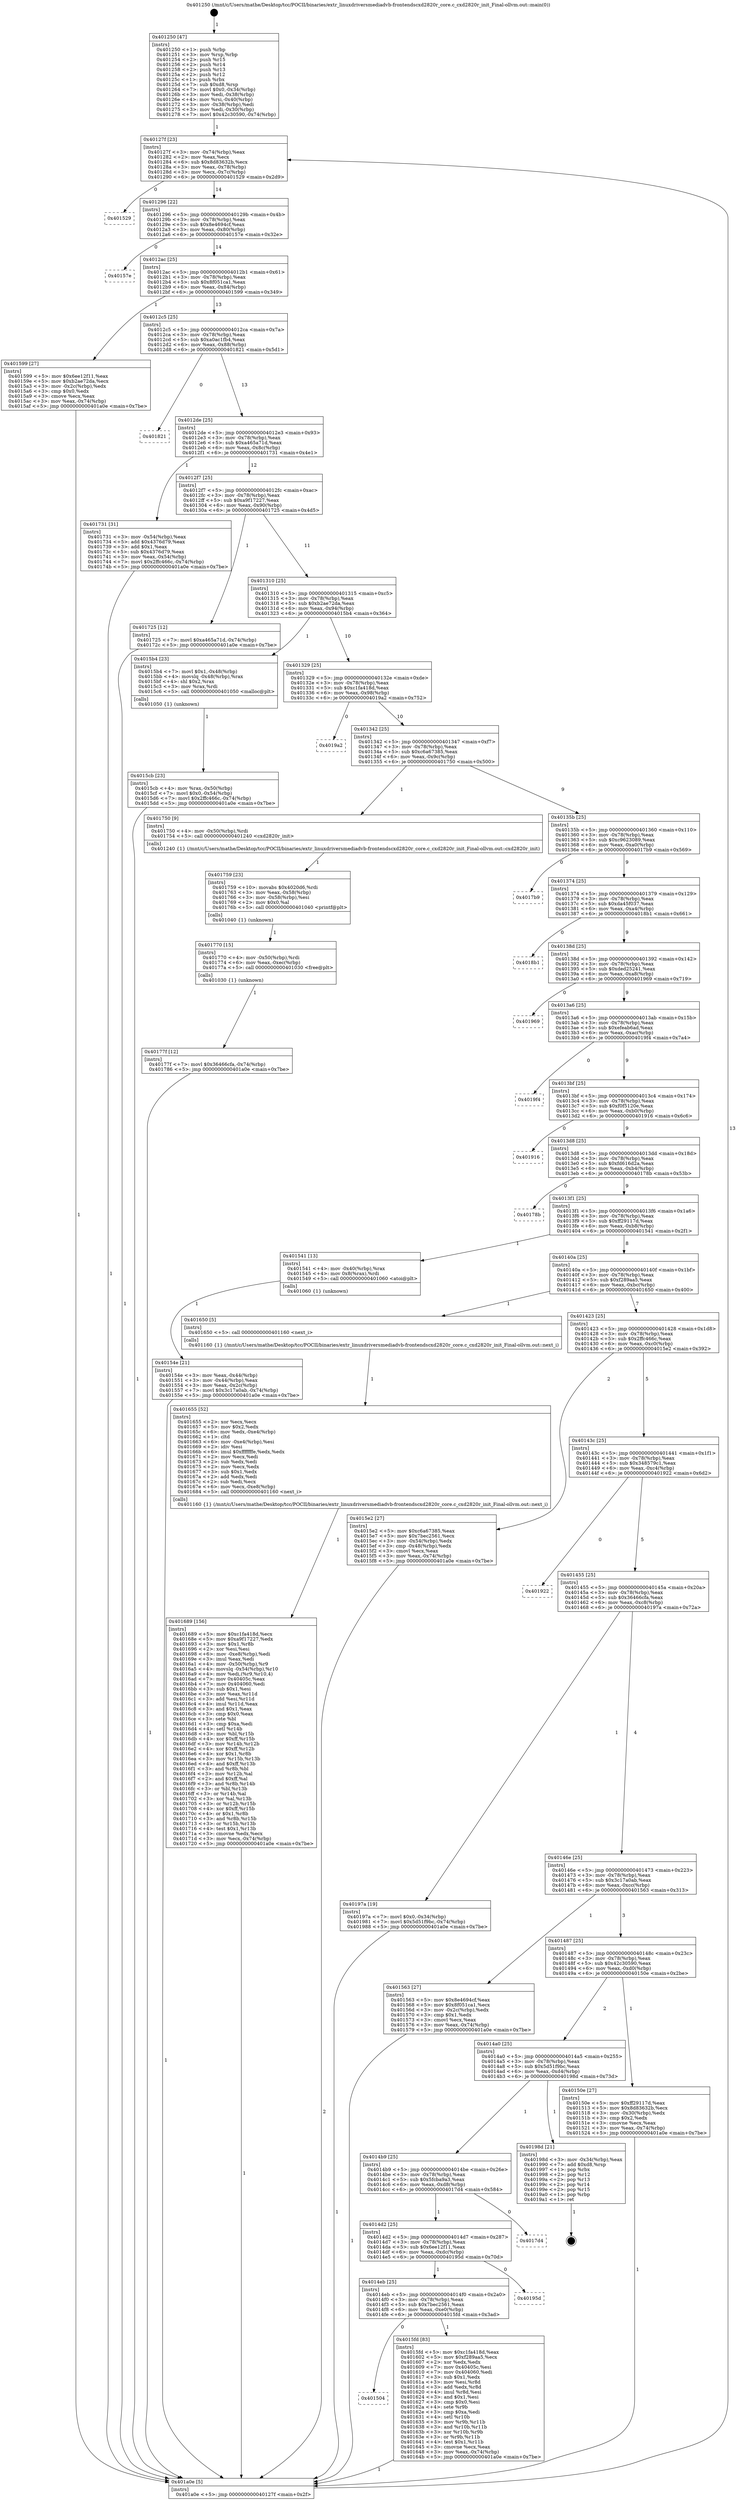 digraph "0x401250" {
  label = "0x401250 (/mnt/c/Users/mathe/Desktop/tcc/POCII/binaries/extr_linuxdriversmediadvb-frontendscxd2820r_core.c_cxd2820r_init_Final-ollvm.out::main(0))"
  labelloc = "t"
  node[shape=record]

  Entry [label="",width=0.3,height=0.3,shape=circle,fillcolor=black,style=filled]
  "0x40127f" [label="{
     0x40127f [23]\l
     | [instrs]\l
     &nbsp;&nbsp;0x40127f \<+3\>: mov -0x74(%rbp),%eax\l
     &nbsp;&nbsp;0x401282 \<+2\>: mov %eax,%ecx\l
     &nbsp;&nbsp;0x401284 \<+6\>: sub $0x8d83632b,%ecx\l
     &nbsp;&nbsp;0x40128a \<+3\>: mov %eax,-0x78(%rbp)\l
     &nbsp;&nbsp;0x40128d \<+3\>: mov %ecx,-0x7c(%rbp)\l
     &nbsp;&nbsp;0x401290 \<+6\>: je 0000000000401529 \<main+0x2d9\>\l
  }"]
  "0x401529" [label="{
     0x401529\l
  }", style=dashed]
  "0x401296" [label="{
     0x401296 [22]\l
     | [instrs]\l
     &nbsp;&nbsp;0x401296 \<+5\>: jmp 000000000040129b \<main+0x4b\>\l
     &nbsp;&nbsp;0x40129b \<+3\>: mov -0x78(%rbp),%eax\l
     &nbsp;&nbsp;0x40129e \<+5\>: sub $0x8e4694cf,%eax\l
     &nbsp;&nbsp;0x4012a3 \<+3\>: mov %eax,-0x80(%rbp)\l
     &nbsp;&nbsp;0x4012a6 \<+6\>: je 000000000040157e \<main+0x32e\>\l
  }"]
  Exit [label="",width=0.3,height=0.3,shape=circle,fillcolor=black,style=filled,peripheries=2]
  "0x40157e" [label="{
     0x40157e\l
  }", style=dashed]
  "0x4012ac" [label="{
     0x4012ac [25]\l
     | [instrs]\l
     &nbsp;&nbsp;0x4012ac \<+5\>: jmp 00000000004012b1 \<main+0x61\>\l
     &nbsp;&nbsp;0x4012b1 \<+3\>: mov -0x78(%rbp),%eax\l
     &nbsp;&nbsp;0x4012b4 \<+5\>: sub $0x8f051ca1,%eax\l
     &nbsp;&nbsp;0x4012b9 \<+6\>: mov %eax,-0x84(%rbp)\l
     &nbsp;&nbsp;0x4012bf \<+6\>: je 0000000000401599 \<main+0x349\>\l
  }"]
  "0x40177f" [label="{
     0x40177f [12]\l
     | [instrs]\l
     &nbsp;&nbsp;0x40177f \<+7\>: movl $0x36466cfa,-0x74(%rbp)\l
     &nbsp;&nbsp;0x401786 \<+5\>: jmp 0000000000401a0e \<main+0x7be\>\l
  }"]
  "0x401599" [label="{
     0x401599 [27]\l
     | [instrs]\l
     &nbsp;&nbsp;0x401599 \<+5\>: mov $0x6ee12f11,%eax\l
     &nbsp;&nbsp;0x40159e \<+5\>: mov $0xb2ae72da,%ecx\l
     &nbsp;&nbsp;0x4015a3 \<+3\>: mov -0x2c(%rbp),%edx\l
     &nbsp;&nbsp;0x4015a6 \<+3\>: cmp $0x0,%edx\l
     &nbsp;&nbsp;0x4015a9 \<+3\>: cmove %ecx,%eax\l
     &nbsp;&nbsp;0x4015ac \<+3\>: mov %eax,-0x74(%rbp)\l
     &nbsp;&nbsp;0x4015af \<+5\>: jmp 0000000000401a0e \<main+0x7be\>\l
  }"]
  "0x4012c5" [label="{
     0x4012c5 [25]\l
     | [instrs]\l
     &nbsp;&nbsp;0x4012c5 \<+5\>: jmp 00000000004012ca \<main+0x7a\>\l
     &nbsp;&nbsp;0x4012ca \<+3\>: mov -0x78(%rbp),%eax\l
     &nbsp;&nbsp;0x4012cd \<+5\>: sub $0xa0ac1fb4,%eax\l
     &nbsp;&nbsp;0x4012d2 \<+6\>: mov %eax,-0x88(%rbp)\l
     &nbsp;&nbsp;0x4012d8 \<+6\>: je 0000000000401821 \<main+0x5d1\>\l
  }"]
  "0x401770" [label="{
     0x401770 [15]\l
     | [instrs]\l
     &nbsp;&nbsp;0x401770 \<+4\>: mov -0x50(%rbp),%rdi\l
     &nbsp;&nbsp;0x401774 \<+6\>: mov %eax,-0xec(%rbp)\l
     &nbsp;&nbsp;0x40177a \<+5\>: call 0000000000401030 \<free@plt\>\l
     | [calls]\l
     &nbsp;&nbsp;0x401030 \{1\} (unknown)\l
  }"]
  "0x401821" [label="{
     0x401821\l
  }", style=dashed]
  "0x4012de" [label="{
     0x4012de [25]\l
     | [instrs]\l
     &nbsp;&nbsp;0x4012de \<+5\>: jmp 00000000004012e3 \<main+0x93\>\l
     &nbsp;&nbsp;0x4012e3 \<+3\>: mov -0x78(%rbp),%eax\l
     &nbsp;&nbsp;0x4012e6 \<+5\>: sub $0xa465a71d,%eax\l
     &nbsp;&nbsp;0x4012eb \<+6\>: mov %eax,-0x8c(%rbp)\l
     &nbsp;&nbsp;0x4012f1 \<+6\>: je 0000000000401731 \<main+0x4e1\>\l
  }"]
  "0x401759" [label="{
     0x401759 [23]\l
     | [instrs]\l
     &nbsp;&nbsp;0x401759 \<+10\>: movabs $0x4020d6,%rdi\l
     &nbsp;&nbsp;0x401763 \<+3\>: mov %eax,-0x58(%rbp)\l
     &nbsp;&nbsp;0x401766 \<+3\>: mov -0x58(%rbp),%esi\l
     &nbsp;&nbsp;0x401769 \<+2\>: mov $0x0,%al\l
     &nbsp;&nbsp;0x40176b \<+5\>: call 0000000000401040 \<printf@plt\>\l
     | [calls]\l
     &nbsp;&nbsp;0x401040 \{1\} (unknown)\l
  }"]
  "0x401731" [label="{
     0x401731 [31]\l
     | [instrs]\l
     &nbsp;&nbsp;0x401731 \<+3\>: mov -0x54(%rbp),%eax\l
     &nbsp;&nbsp;0x401734 \<+5\>: add $0x4376d79,%eax\l
     &nbsp;&nbsp;0x401739 \<+3\>: add $0x1,%eax\l
     &nbsp;&nbsp;0x40173c \<+5\>: sub $0x4376d79,%eax\l
     &nbsp;&nbsp;0x401741 \<+3\>: mov %eax,-0x54(%rbp)\l
     &nbsp;&nbsp;0x401744 \<+7\>: movl $0x2ffc466c,-0x74(%rbp)\l
     &nbsp;&nbsp;0x40174b \<+5\>: jmp 0000000000401a0e \<main+0x7be\>\l
  }"]
  "0x4012f7" [label="{
     0x4012f7 [25]\l
     | [instrs]\l
     &nbsp;&nbsp;0x4012f7 \<+5\>: jmp 00000000004012fc \<main+0xac\>\l
     &nbsp;&nbsp;0x4012fc \<+3\>: mov -0x78(%rbp),%eax\l
     &nbsp;&nbsp;0x4012ff \<+5\>: sub $0xa9f17227,%eax\l
     &nbsp;&nbsp;0x401304 \<+6\>: mov %eax,-0x90(%rbp)\l
     &nbsp;&nbsp;0x40130a \<+6\>: je 0000000000401725 \<main+0x4d5\>\l
  }"]
  "0x401689" [label="{
     0x401689 [156]\l
     | [instrs]\l
     &nbsp;&nbsp;0x401689 \<+5\>: mov $0xc1fa418d,%ecx\l
     &nbsp;&nbsp;0x40168e \<+5\>: mov $0xa9f17227,%edx\l
     &nbsp;&nbsp;0x401693 \<+3\>: mov $0x1,%r8b\l
     &nbsp;&nbsp;0x401696 \<+2\>: xor %esi,%esi\l
     &nbsp;&nbsp;0x401698 \<+6\>: mov -0xe8(%rbp),%edi\l
     &nbsp;&nbsp;0x40169e \<+3\>: imul %eax,%edi\l
     &nbsp;&nbsp;0x4016a1 \<+4\>: mov -0x50(%rbp),%r9\l
     &nbsp;&nbsp;0x4016a5 \<+4\>: movslq -0x54(%rbp),%r10\l
     &nbsp;&nbsp;0x4016a9 \<+4\>: mov %edi,(%r9,%r10,4)\l
     &nbsp;&nbsp;0x4016ad \<+7\>: mov 0x40405c,%eax\l
     &nbsp;&nbsp;0x4016b4 \<+7\>: mov 0x404060,%edi\l
     &nbsp;&nbsp;0x4016bb \<+3\>: sub $0x1,%esi\l
     &nbsp;&nbsp;0x4016be \<+3\>: mov %eax,%r11d\l
     &nbsp;&nbsp;0x4016c1 \<+3\>: add %esi,%r11d\l
     &nbsp;&nbsp;0x4016c4 \<+4\>: imul %r11d,%eax\l
     &nbsp;&nbsp;0x4016c8 \<+3\>: and $0x1,%eax\l
     &nbsp;&nbsp;0x4016cb \<+3\>: cmp $0x0,%eax\l
     &nbsp;&nbsp;0x4016ce \<+3\>: sete %bl\l
     &nbsp;&nbsp;0x4016d1 \<+3\>: cmp $0xa,%edi\l
     &nbsp;&nbsp;0x4016d4 \<+4\>: setl %r14b\l
     &nbsp;&nbsp;0x4016d8 \<+3\>: mov %bl,%r15b\l
     &nbsp;&nbsp;0x4016db \<+4\>: xor $0xff,%r15b\l
     &nbsp;&nbsp;0x4016df \<+3\>: mov %r14b,%r12b\l
     &nbsp;&nbsp;0x4016e2 \<+4\>: xor $0xff,%r12b\l
     &nbsp;&nbsp;0x4016e6 \<+4\>: xor $0x1,%r8b\l
     &nbsp;&nbsp;0x4016ea \<+3\>: mov %r15b,%r13b\l
     &nbsp;&nbsp;0x4016ed \<+4\>: and $0xff,%r13b\l
     &nbsp;&nbsp;0x4016f1 \<+3\>: and %r8b,%bl\l
     &nbsp;&nbsp;0x4016f4 \<+3\>: mov %r12b,%al\l
     &nbsp;&nbsp;0x4016f7 \<+2\>: and $0xff,%al\l
     &nbsp;&nbsp;0x4016f9 \<+3\>: and %r8b,%r14b\l
     &nbsp;&nbsp;0x4016fc \<+3\>: or %bl,%r13b\l
     &nbsp;&nbsp;0x4016ff \<+3\>: or %r14b,%al\l
     &nbsp;&nbsp;0x401702 \<+3\>: xor %al,%r13b\l
     &nbsp;&nbsp;0x401705 \<+3\>: or %r12b,%r15b\l
     &nbsp;&nbsp;0x401708 \<+4\>: xor $0xff,%r15b\l
     &nbsp;&nbsp;0x40170c \<+4\>: or $0x1,%r8b\l
     &nbsp;&nbsp;0x401710 \<+3\>: and %r8b,%r15b\l
     &nbsp;&nbsp;0x401713 \<+3\>: or %r15b,%r13b\l
     &nbsp;&nbsp;0x401716 \<+4\>: test $0x1,%r13b\l
     &nbsp;&nbsp;0x40171a \<+3\>: cmovne %edx,%ecx\l
     &nbsp;&nbsp;0x40171d \<+3\>: mov %ecx,-0x74(%rbp)\l
     &nbsp;&nbsp;0x401720 \<+5\>: jmp 0000000000401a0e \<main+0x7be\>\l
  }"]
  "0x401725" [label="{
     0x401725 [12]\l
     | [instrs]\l
     &nbsp;&nbsp;0x401725 \<+7\>: movl $0xa465a71d,-0x74(%rbp)\l
     &nbsp;&nbsp;0x40172c \<+5\>: jmp 0000000000401a0e \<main+0x7be\>\l
  }"]
  "0x401310" [label="{
     0x401310 [25]\l
     | [instrs]\l
     &nbsp;&nbsp;0x401310 \<+5\>: jmp 0000000000401315 \<main+0xc5\>\l
     &nbsp;&nbsp;0x401315 \<+3\>: mov -0x78(%rbp),%eax\l
     &nbsp;&nbsp;0x401318 \<+5\>: sub $0xb2ae72da,%eax\l
     &nbsp;&nbsp;0x40131d \<+6\>: mov %eax,-0x94(%rbp)\l
     &nbsp;&nbsp;0x401323 \<+6\>: je 00000000004015b4 \<main+0x364\>\l
  }"]
  "0x401655" [label="{
     0x401655 [52]\l
     | [instrs]\l
     &nbsp;&nbsp;0x401655 \<+2\>: xor %ecx,%ecx\l
     &nbsp;&nbsp;0x401657 \<+5\>: mov $0x2,%edx\l
     &nbsp;&nbsp;0x40165c \<+6\>: mov %edx,-0xe4(%rbp)\l
     &nbsp;&nbsp;0x401662 \<+1\>: cltd\l
     &nbsp;&nbsp;0x401663 \<+6\>: mov -0xe4(%rbp),%esi\l
     &nbsp;&nbsp;0x401669 \<+2\>: idiv %esi\l
     &nbsp;&nbsp;0x40166b \<+6\>: imul $0xfffffffe,%edx,%edx\l
     &nbsp;&nbsp;0x401671 \<+2\>: mov %ecx,%edi\l
     &nbsp;&nbsp;0x401673 \<+2\>: sub %edx,%edi\l
     &nbsp;&nbsp;0x401675 \<+2\>: mov %ecx,%edx\l
     &nbsp;&nbsp;0x401677 \<+3\>: sub $0x1,%edx\l
     &nbsp;&nbsp;0x40167a \<+2\>: add %edx,%edi\l
     &nbsp;&nbsp;0x40167c \<+2\>: sub %edi,%ecx\l
     &nbsp;&nbsp;0x40167e \<+6\>: mov %ecx,-0xe8(%rbp)\l
     &nbsp;&nbsp;0x401684 \<+5\>: call 0000000000401160 \<next_i\>\l
     | [calls]\l
     &nbsp;&nbsp;0x401160 \{1\} (/mnt/c/Users/mathe/Desktop/tcc/POCII/binaries/extr_linuxdriversmediadvb-frontendscxd2820r_core.c_cxd2820r_init_Final-ollvm.out::next_i)\l
  }"]
  "0x4015b4" [label="{
     0x4015b4 [23]\l
     | [instrs]\l
     &nbsp;&nbsp;0x4015b4 \<+7\>: movl $0x1,-0x48(%rbp)\l
     &nbsp;&nbsp;0x4015bb \<+4\>: movslq -0x48(%rbp),%rax\l
     &nbsp;&nbsp;0x4015bf \<+4\>: shl $0x2,%rax\l
     &nbsp;&nbsp;0x4015c3 \<+3\>: mov %rax,%rdi\l
     &nbsp;&nbsp;0x4015c6 \<+5\>: call 0000000000401050 \<malloc@plt\>\l
     | [calls]\l
     &nbsp;&nbsp;0x401050 \{1\} (unknown)\l
  }"]
  "0x401329" [label="{
     0x401329 [25]\l
     | [instrs]\l
     &nbsp;&nbsp;0x401329 \<+5\>: jmp 000000000040132e \<main+0xde\>\l
     &nbsp;&nbsp;0x40132e \<+3\>: mov -0x78(%rbp),%eax\l
     &nbsp;&nbsp;0x401331 \<+5\>: sub $0xc1fa418d,%eax\l
     &nbsp;&nbsp;0x401336 \<+6\>: mov %eax,-0x98(%rbp)\l
     &nbsp;&nbsp;0x40133c \<+6\>: je 00000000004019a2 \<main+0x752\>\l
  }"]
  "0x401504" [label="{
     0x401504\l
  }", style=dashed]
  "0x4019a2" [label="{
     0x4019a2\l
  }", style=dashed]
  "0x401342" [label="{
     0x401342 [25]\l
     | [instrs]\l
     &nbsp;&nbsp;0x401342 \<+5\>: jmp 0000000000401347 \<main+0xf7\>\l
     &nbsp;&nbsp;0x401347 \<+3\>: mov -0x78(%rbp),%eax\l
     &nbsp;&nbsp;0x40134a \<+5\>: sub $0xc6a67385,%eax\l
     &nbsp;&nbsp;0x40134f \<+6\>: mov %eax,-0x9c(%rbp)\l
     &nbsp;&nbsp;0x401355 \<+6\>: je 0000000000401750 \<main+0x500\>\l
  }"]
  "0x4015fd" [label="{
     0x4015fd [83]\l
     | [instrs]\l
     &nbsp;&nbsp;0x4015fd \<+5\>: mov $0xc1fa418d,%eax\l
     &nbsp;&nbsp;0x401602 \<+5\>: mov $0xf289aa5,%ecx\l
     &nbsp;&nbsp;0x401607 \<+2\>: xor %edx,%edx\l
     &nbsp;&nbsp;0x401609 \<+7\>: mov 0x40405c,%esi\l
     &nbsp;&nbsp;0x401610 \<+7\>: mov 0x404060,%edi\l
     &nbsp;&nbsp;0x401617 \<+3\>: sub $0x1,%edx\l
     &nbsp;&nbsp;0x40161a \<+3\>: mov %esi,%r8d\l
     &nbsp;&nbsp;0x40161d \<+3\>: add %edx,%r8d\l
     &nbsp;&nbsp;0x401620 \<+4\>: imul %r8d,%esi\l
     &nbsp;&nbsp;0x401624 \<+3\>: and $0x1,%esi\l
     &nbsp;&nbsp;0x401627 \<+3\>: cmp $0x0,%esi\l
     &nbsp;&nbsp;0x40162a \<+4\>: sete %r9b\l
     &nbsp;&nbsp;0x40162e \<+3\>: cmp $0xa,%edi\l
     &nbsp;&nbsp;0x401631 \<+4\>: setl %r10b\l
     &nbsp;&nbsp;0x401635 \<+3\>: mov %r9b,%r11b\l
     &nbsp;&nbsp;0x401638 \<+3\>: and %r10b,%r11b\l
     &nbsp;&nbsp;0x40163b \<+3\>: xor %r10b,%r9b\l
     &nbsp;&nbsp;0x40163e \<+3\>: or %r9b,%r11b\l
     &nbsp;&nbsp;0x401641 \<+4\>: test $0x1,%r11b\l
     &nbsp;&nbsp;0x401645 \<+3\>: cmovne %ecx,%eax\l
     &nbsp;&nbsp;0x401648 \<+3\>: mov %eax,-0x74(%rbp)\l
     &nbsp;&nbsp;0x40164b \<+5\>: jmp 0000000000401a0e \<main+0x7be\>\l
  }"]
  "0x401750" [label="{
     0x401750 [9]\l
     | [instrs]\l
     &nbsp;&nbsp;0x401750 \<+4\>: mov -0x50(%rbp),%rdi\l
     &nbsp;&nbsp;0x401754 \<+5\>: call 0000000000401240 \<cxd2820r_init\>\l
     | [calls]\l
     &nbsp;&nbsp;0x401240 \{1\} (/mnt/c/Users/mathe/Desktop/tcc/POCII/binaries/extr_linuxdriversmediadvb-frontendscxd2820r_core.c_cxd2820r_init_Final-ollvm.out::cxd2820r_init)\l
  }"]
  "0x40135b" [label="{
     0x40135b [25]\l
     | [instrs]\l
     &nbsp;&nbsp;0x40135b \<+5\>: jmp 0000000000401360 \<main+0x110\>\l
     &nbsp;&nbsp;0x401360 \<+3\>: mov -0x78(%rbp),%eax\l
     &nbsp;&nbsp;0x401363 \<+5\>: sub $0xc9623089,%eax\l
     &nbsp;&nbsp;0x401368 \<+6\>: mov %eax,-0xa0(%rbp)\l
     &nbsp;&nbsp;0x40136e \<+6\>: je 00000000004017b9 \<main+0x569\>\l
  }"]
  "0x4014eb" [label="{
     0x4014eb [25]\l
     | [instrs]\l
     &nbsp;&nbsp;0x4014eb \<+5\>: jmp 00000000004014f0 \<main+0x2a0\>\l
     &nbsp;&nbsp;0x4014f0 \<+3\>: mov -0x78(%rbp),%eax\l
     &nbsp;&nbsp;0x4014f3 \<+5\>: sub $0x7bec2561,%eax\l
     &nbsp;&nbsp;0x4014f8 \<+6\>: mov %eax,-0xe0(%rbp)\l
     &nbsp;&nbsp;0x4014fe \<+6\>: je 00000000004015fd \<main+0x3ad\>\l
  }"]
  "0x4017b9" [label="{
     0x4017b9\l
  }", style=dashed]
  "0x401374" [label="{
     0x401374 [25]\l
     | [instrs]\l
     &nbsp;&nbsp;0x401374 \<+5\>: jmp 0000000000401379 \<main+0x129\>\l
     &nbsp;&nbsp;0x401379 \<+3\>: mov -0x78(%rbp),%eax\l
     &nbsp;&nbsp;0x40137c \<+5\>: sub $0xda45f037,%eax\l
     &nbsp;&nbsp;0x401381 \<+6\>: mov %eax,-0xa4(%rbp)\l
     &nbsp;&nbsp;0x401387 \<+6\>: je 00000000004018b1 \<main+0x661\>\l
  }"]
  "0x40195d" [label="{
     0x40195d\l
  }", style=dashed]
  "0x4018b1" [label="{
     0x4018b1\l
  }", style=dashed]
  "0x40138d" [label="{
     0x40138d [25]\l
     | [instrs]\l
     &nbsp;&nbsp;0x40138d \<+5\>: jmp 0000000000401392 \<main+0x142\>\l
     &nbsp;&nbsp;0x401392 \<+3\>: mov -0x78(%rbp),%eax\l
     &nbsp;&nbsp;0x401395 \<+5\>: sub $0xded25241,%eax\l
     &nbsp;&nbsp;0x40139a \<+6\>: mov %eax,-0xa8(%rbp)\l
     &nbsp;&nbsp;0x4013a0 \<+6\>: je 0000000000401969 \<main+0x719\>\l
  }"]
  "0x4014d2" [label="{
     0x4014d2 [25]\l
     | [instrs]\l
     &nbsp;&nbsp;0x4014d2 \<+5\>: jmp 00000000004014d7 \<main+0x287\>\l
     &nbsp;&nbsp;0x4014d7 \<+3\>: mov -0x78(%rbp),%eax\l
     &nbsp;&nbsp;0x4014da \<+5\>: sub $0x6ee12f11,%eax\l
     &nbsp;&nbsp;0x4014df \<+6\>: mov %eax,-0xdc(%rbp)\l
     &nbsp;&nbsp;0x4014e5 \<+6\>: je 000000000040195d \<main+0x70d\>\l
  }"]
  "0x401969" [label="{
     0x401969\l
  }", style=dashed]
  "0x4013a6" [label="{
     0x4013a6 [25]\l
     | [instrs]\l
     &nbsp;&nbsp;0x4013a6 \<+5\>: jmp 00000000004013ab \<main+0x15b\>\l
     &nbsp;&nbsp;0x4013ab \<+3\>: mov -0x78(%rbp),%eax\l
     &nbsp;&nbsp;0x4013ae \<+5\>: sub $0xefeab6ad,%eax\l
     &nbsp;&nbsp;0x4013b3 \<+6\>: mov %eax,-0xac(%rbp)\l
     &nbsp;&nbsp;0x4013b9 \<+6\>: je 00000000004019f4 \<main+0x7a4\>\l
  }"]
  "0x4017d4" [label="{
     0x4017d4\l
  }", style=dashed]
  "0x4019f4" [label="{
     0x4019f4\l
  }", style=dashed]
  "0x4013bf" [label="{
     0x4013bf [25]\l
     | [instrs]\l
     &nbsp;&nbsp;0x4013bf \<+5\>: jmp 00000000004013c4 \<main+0x174\>\l
     &nbsp;&nbsp;0x4013c4 \<+3\>: mov -0x78(%rbp),%eax\l
     &nbsp;&nbsp;0x4013c7 \<+5\>: sub $0xf0f5120e,%eax\l
     &nbsp;&nbsp;0x4013cc \<+6\>: mov %eax,-0xb0(%rbp)\l
     &nbsp;&nbsp;0x4013d2 \<+6\>: je 0000000000401916 \<main+0x6c6\>\l
  }"]
  "0x4014b9" [label="{
     0x4014b9 [25]\l
     | [instrs]\l
     &nbsp;&nbsp;0x4014b9 \<+5\>: jmp 00000000004014be \<main+0x26e\>\l
     &nbsp;&nbsp;0x4014be \<+3\>: mov -0x78(%rbp),%eax\l
     &nbsp;&nbsp;0x4014c1 \<+5\>: sub $0x5fcba9a3,%eax\l
     &nbsp;&nbsp;0x4014c6 \<+6\>: mov %eax,-0xd8(%rbp)\l
     &nbsp;&nbsp;0x4014cc \<+6\>: je 00000000004017d4 \<main+0x584\>\l
  }"]
  "0x401916" [label="{
     0x401916\l
  }", style=dashed]
  "0x4013d8" [label="{
     0x4013d8 [25]\l
     | [instrs]\l
     &nbsp;&nbsp;0x4013d8 \<+5\>: jmp 00000000004013dd \<main+0x18d\>\l
     &nbsp;&nbsp;0x4013dd \<+3\>: mov -0x78(%rbp),%eax\l
     &nbsp;&nbsp;0x4013e0 \<+5\>: sub $0xfd616d2a,%eax\l
     &nbsp;&nbsp;0x4013e5 \<+6\>: mov %eax,-0xb4(%rbp)\l
     &nbsp;&nbsp;0x4013eb \<+6\>: je 000000000040178b \<main+0x53b\>\l
  }"]
  "0x40198d" [label="{
     0x40198d [21]\l
     | [instrs]\l
     &nbsp;&nbsp;0x40198d \<+3\>: mov -0x34(%rbp),%eax\l
     &nbsp;&nbsp;0x401990 \<+7\>: add $0xd8,%rsp\l
     &nbsp;&nbsp;0x401997 \<+1\>: pop %rbx\l
     &nbsp;&nbsp;0x401998 \<+2\>: pop %r12\l
     &nbsp;&nbsp;0x40199a \<+2\>: pop %r13\l
     &nbsp;&nbsp;0x40199c \<+2\>: pop %r14\l
     &nbsp;&nbsp;0x40199e \<+2\>: pop %r15\l
     &nbsp;&nbsp;0x4019a0 \<+1\>: pop %rbp\l
     &nbsp;&nbsp;0x4019a1 \<+1\>: ret\l
  }"]
  "0x40178b" [label="{
     0x40178b\l
  }", style=dashed]
  "0x4013f1" [label="{
     0x4013f1 [25]\l
     | [instrs]\l
     &nbsp;&nbsp;0x4013f1 \<+5\>: jmp 00000000004013f6 \<main+0x1a6\>\l
     &nbsp;&nbsp;0x4013f6 \<+3\>: mov -0x78(%rbp),%eax\l
     &nbsp;&nbsp;0x4013f9 \<+5\>: sub $0xff29117d,%eax\l
     &nbsp;&nbsp;0x4013fe \<+6\>: mov %eax,-0xb8(%rbp)\l
     &nbsp;&nbsp;0x401404 \<+6\>: je 0000000000401541 \<main+0x2f1\>\l
  }"]
  "0x4015cb" [label="{
     0x4015cb [23]\l
     | [instrs]\l
     &nbsp;&nbsp;0x4015cb \<+4\>: mov %rax,-0x50(%rbp)\l
     &nbsp;&nbsp;0x4015cf \<+7\>: movl $0x0,-0x54(%rbp)\l
     &nbsp;&nbsp;0x4015d6 \<+7\>: movl $0x2ffc466c,-0x74(%rbp)\l
     &nbsp;&nbsp;0x4015dd \<+5\>: jmp 0000000000401a0e \<main+0x7be\>\l
  }"]
  "0x401541" [label="{
     0x401541 [13]\l
     | [instrs]\l
     &nbsp;&nbsp;0x401541 \<+4\>: mov -0x40(%rbp),%rax\l
     &nbsp;&nbsp;0x401545 \<+4\>: mov 0x8(%rax),%rdi\l
     &nbsp;&nbsp;0x401549 \<+5\>: call 0000000000401060 \<atoi@plt\>\l
     | [calls]\l
     &nbsp;&nbsp;0x401060 \{1\} (unknown)\l
  }"]
  "0x40140a" [label="{
     0x40140a [25]\l
     | [instrs]\l
     &nbsp;&nbsp;0x40140a \<+5\>: jmp 000000000040140f \<main+0x1bf\>\l
     &nbsp;&nbsp;0x40140f \<+3\>: mov -0x78(%rbp),%eax\l
     &nbsp;&nbsp;0x401412 \<+5\>: sub $0xf289aa5,%eax\l
     &nbsp;&nbsp;0x401417 \<+6\>: mov %eax,-0xbc(%rbp)\l
     &nbsp;&nbsp;0x40141d \<+6\>: je 0000000000401650 \<main+0x400\>\l
  }"]
  "0x40154e" [label="{
     0x40154e [21]\l
     | [instrs]\l
     &nbsp;&nbsp;0x40154e \<+3\>: mov %eax,-0x44(%rbp)\l
     &nbsp;&nbsp;0x401551 \<+3\>: mov -0x44(%rbp),%eax\l
     &nbsp;&nbsp;0x401554 \<+3\>: mov %eax,-0x2c(%rbp)\l
     &nbsp;&nbsp;0x401557 \<+7\>: movl $0x3c17a0ab,-0x74(%rbp)\l
     &nbsp;&nbsp;0x40155e \<+5\>: jmp 0000000000401a0e \<main+0x7be\>\l
  }"]
  "0x401650" [label="{
     0x401650 [5]\l
     | [instrs]\l
     &nbsp;&nbsp;0x401650 \<+5\>: call 0000000000401160 \<next_i\>\l
     | [calls]\l
     &nbsp;&nbsp;0x401160 \{1\} (/mnt/c/Users/mathe/Desktop/tcc/POCII/binaries/extr_linuxdriversmediadvb-frontendscxd2820r_core.c_cxd2820r_init_Final-ollvm.out::next_i)\l
  }"]
  "0x401423" [label="{
     0x401423 [25]\l
     | [instrs]\l
     &nbsp;&nbsp;0x401423 \<+5\>: jmp 0000000000401428 \<main+0x1d8\>\l
     &nbsp;&nbsp;0x401428 \<+3\>: mov -0x78(%rbp),%eax\l
     &nbsp;&nbsp;0x40142b \<+5\>: sub $0x2ffc466c,%eax\l
     &nbsp;&nbsp;0x401430 \<+6\>: mov %eax,-0xc0(%rbp)\l
     &nbsp;&nbsp;0x401436 \<+6\>: je 00000000004015e2 \<main+0x392\>\l
  }"]
  "0x401250" [label="{
     0x401250 [47]\l
     | [instrs]\l
     &nbsp;&nbsp;0x401250 \<+1\>: push %rbp\l
     &nbsp;&nbsp;0x401251 \<+3\>: mov %rsp,%rbp\l
     &nbsp;&nbsp;0x401254 \<+2\>: push %r15\l
     &nbsp;&nbsp;0x401256 \<+2\>: push %r14\l
     &nbsp;&nbsp;0x401258 \<+2\>: push %r13\l
     &nbsp;&nbsp;0x40125a \<+2\>: push %r12\l
     &nbsp;&nbsp;0x40125c \<+1\>: push %rbx\l
     &nbsp;&nbsp;0x40125d \<+7\>: sub $0xd8,%rsp\l
     &nbsp;&nbsp;0x401264 \<+7\>: movl $0x0,-0x34(%rbp)\l
     &nbsp;&nbsp;0x40126b \<+3\>: mov %edi,-0x38(%rbp)\l
     &nbsp;&nbsp;0x40126e \<+4\>: mov %rsi,-0x40(%rbp)\l
     &nbsp;&nbsp;0x401272 \<+3\>: mov -0x38(%rbp),%edi\l
     &nbsp;&nbsp;0x401275 \<+3\>: mov %edi,-0x30(%rbp)\l
     &nbsp;&nbsp;0x401278 \<+7\>: movl $0x42c30590,-0x74(%rbp)\l
  }"]
  "0x4015e2" [label="{
     0x4015e2 [27]\l
     | [instrs]\l
     &nbsp;&nbsp;0x4015e2 \<+5\>: mov $0xc6a67385,%eax\l
     &nbsp;&nbsp;0x4015e7 \<+5\>: mov $0x7bec2561,%ecx\l
     &nbsp;&nbsp;0x4015ec \<+3\>: mov -0x54(%rbp),%edx\l
     &nbsp;&nbsp;0x4015ef \<+3\>: cmp -0x48(%rbp),%edx\l
     &nbsp;&nbsp;0x4015f2 \<+3\>: cmovl %ecx,%eax\l
     &nbsp;&nbsp;0x4015f5 \<+3\>: mov %eax,-0x74(%rbp)\l
     &nbsp;&nbsp;0x4015f8 \<+5\>: jmp 0000000000401a0e \<main+0x7be\>\l
  }"]
  "0x40143c" [label="{
     0x40143c [25]\l
     | [instrs]\l
     &nbsp;&nbsp;0x40143c \<+5\>: jmp 0000000000401441 \<main+0x1f1\>\l
     &nbsp;&nbsp;0x401441 \<+3\>: mov -0x78(%rbp),%eax\l
     &nbsp;&nbsp;0x401444 \<+5\>: sub $0x348579c1,%eax\l
     &nbsp;&nbsp;0x401449 \<+6\>: mov %eax,-0xc4(%rbp)\l
     &nbsp;&nbsp;0x40144f \<+6\>: je 0000000000401922 \<main+0x6d2\>\l
  }"]
  "0x401a0e" [label="{
     0x401a0e [5]\l
     | [instrs]\l
     &nbsp;&nbsp;0x401a0e \<+5\>: jmp 000000000040127f \<main+0x2f\>\l
  }"]
  "0x401922" [label="{
     0x401922\l
  }", style=dashed]
  "0x401455" [label="{
     0x401455 [25]\l
     | [instrs]\l
     &nbsp;&nbsp;0x401455 \<+5\>: jmp 000000000040145a \<main+0x20a\>\l
     &nbsp;&nbsp;0x40145a \<+3\>: mov -0x78(%rbp),%eax\l
     &nbsp;&nbsp;0x40145d \<+5\>: sub $0x36466cfa,%eax\l
     &nbsp;&nbsp;0x401462 \<+6\>: mov %eax,-0xc8(%rbp)\l
     &nbsp;&nbsp;0x401468 \<+6\>: je 000000000040197a \<main+0x72a\>\l
  }"]
  "0x4014a0" [label="{
     0x4014a0 [25]\l
     | [instrs]\l
     &nbsp;&nbsp;0x4014a0 \<+5\>: jmp 00000000004014a5 \<main+0x255\>\l
     &nbsp;&nbsp;0x4014a5 \<+3\>: mov -0x78(%rbp),%eax\l
     &nbsp;&nbsp;0x4014a8 \<+5\>: sub $0x5d51f9bc,%eax\l
     &nbsp;&nbsp;0x4014ad \<+6\>: mov %eax,-0xd4(%rbp)\l
     &nbsp;&nbsp;0x4014b3 \<+6\>: je 000000000040198d \<main+0x73d\>\l
  }"]
  "0x40197a" [label="{
     0x40197a [19]\l
     | [instrs]\l
     &nbsp;&nbsp;0x40197a \<+7\>: movl $0x0,-0x34(%rbp)\l
     &nbsp;&nbsp;0x401981 \<+7\>: movl $0x5d51f9bc,-0x74(%rbp)\l
     &nbsp;&nbsp;0x401988 \<+5\>: jmp 0000000000401a0e \<main+0x7be\>\l
  }"]
  "0x40146e" [label="{
     0x40146e [25]\l
     | [instrs]\l
     &nbsp;&nbsp;0x40146e \<+5\>: jmp 0000000000401473 \<main+0x223\>\l
     &nbsp;&nbsp;0x401473 \<+3\>: mov -0x78(%rbp),%eax\l
     &nbsp;&nbsp;0x401476 \<+5\>: sub $0x3c17a0ab,%eax\l
     &nbsp;&nbsp;0x40147b \<+6\>: mov %eax,-0xcc(%rbp)\l
     &nbsp;&nbsp;0x401481 \<+6\>: je 0000000000401563 \<main+0x313\>\l
  }"]
  "0x40150e" [label="{
     0x40150e [27]\l
     | [instrs]\l
     &nbsp;&nbsp;0x40150e \<+5\>: mov $0xff29117d,%eax\l
     &nbsp;&nbsp;0x401513 \<+5\>: mov $0x8d83632b,%ecx\l
     &nbsp;&nbsp;0x401518 \<+3\>: mov -0x30(%rbp),%edx\l
     &nbsp;&nbsp;0x40151b \<+3\>: cmp $0x2,%edx\l
     &nbsp;&nbsp;0x40151e \<+3\>: cmovne %ecx,%eax\l
     &nbsp;&nbsp;0x401521 \<+3\>: mov %eax,-0x74(%rbp)\l
     &nbsp;&nbsp;0x401524 \<+5\>: jmp 0000000000401a0e \<main+0x7be\>\l
  }"]
  "0x401563" [label="{
     0x401563 [27]\l
     | [instrs]\l
     &nbsp;&nbsp;0x401563 \<+5\>: mov $0x8e4694cf,%eax\l
     &nbsp;&nbsp;0x401568 \<+5\>: mov $0x8f051ca1,%ecx\l
     &nbsp;&nbsp;0x40156d \<+3\>: mov -0x2c(%rbp),%edx\l
     &nbsp;&nbsp;0x401570 \<+3\>: cmp $0x1,%edx\l
     &nbsp;&nbsp;0x401573 \<+3\>: cmovl %ecx,%eax\l
     &nbsp;&nbsp;0x401576 \<+3\>: mov %eax,-0x74(%rbp)\l
     &nbsp;&nbsp;0x401579 \<+5\>: jmp 0000000000401a0e \<main+0x7be\>\l
  }"]
  "0x401487" [label="{
     0x401487 [25]\l
     | [instrs]\l
     &nbsp;&nbsp;0x401487 \<+5\>: jmp 000000000040148c \<main+0x23c\>\l
     &nbsp;&nbsp;0x40148c \<+3\>: mov -0x78(%rbp),%eax\l
     &nbsp;&nbsp;0x40148f \<+5\>: sub $0x42c30590,%eax\l
     &nbsp;&nbsp;0x401494 \<+6\>: mov %eax,-0xd0(%rbp)\l
     &nbsp;&nbsp;0x40149a \<+6\>: je 000000000040150e \<main+0x2be\>\l
  }"]
  Entry -> "0x401250" [label=" 1"]
  "0x40127f" -> "0x401529" [label=" 0"]
  "0x40127f" -> "0x401296" [label=" 14"]
  "0x40198d" -> Exit [label=" 1"]
  "0x401296" -> "0x40157e" [label=" 0"]
  "0x401296" -> "0x4012ac" [label=" 14"]
  "0x40197a" -> "0x401a0e" [label=" 1"]
  "0x4012ac" -> "0x401599" [label=" 1"]
  "0x4012ac" -> "0x4012c5" [label=" 13"]
  "0x40177f" -> "0x401a0e" [label=" 1"]
  "0x4012c5" -> "0x401821" [label=" 0"]
  "0x4012c5" -> "0x4012de" [label=" 13"]
  "0x401770" -> "0x40177f" [label=" 1"]
  "0x4012de" -> "0x401731" [label=" 1"]
  "0x4012de" -> "0x4012f7" [label=" 12"]
  "0x401759" -> "0x401770" [label=" 1"]
  "0x4012f7" -> "0x401725" [label=" 1"]
  "0x4012f7" -> "0x401310" [label=" 11"]
  "0x401750" -> "0x401759" [label=" 1"]
  "0x401310" -> "0x4015b4" [label=" 1"]
  "0x401310" -> "0x401329" [label=" 10"]
  "0x401731" -> "0x401a0e" [label=" 1"]
  "0x401329" -> "0x4019a2" [label=" 0"]
  "0x401329" -> "0x401342" [label=" 10"]
  "0x401725" -> "0x401a0e" [label=" 1"]
  "0x401342" -> "0x401750" [label=" 1"]
  "0x401342" -> "0x40135b" [label=" 9"]
  "0x401689" -> "0x401a0e" [label=" 1"]
  "0x40135b" -> "0x4017b9" [label=" 0"]
  "0x40135b" -> "0x401374" [label=" 9"]
  "0x401650" -> "0x401655" [label=" 1"]
  "0x401374" -> "0x4018b1" [label=" 0"]
  "0x401374" -> "0x40138d" [label=" 9"]
  "0x4015fd" -> "0x401a0e" [label=" 1"]
  "0x40138d" -> "0x401969" [label=" 0"]
  "0x40138d" -> "0x4013a6" [label=" 9"]
  "0x4014eb" -> "0x4015fd" [label=" 1"]
  "0x4013a6" -> "0x4019f4" [label=" 0"]
  "0x4013a6" -> "0x4013bf" [label=" 9"]
  "0x401655" -> "0x401689" [label=" 1"]
  "0x4013bf" -> "0x401916" [label=" 0"]
  "0x4013bf" -> "0x4013d8" [label=" 9"]
  "0x4014d2" -> "0x40195d" [label=" 0"]
  "0x4013d8" -> "0x40178b" [label=" 0"]
  "0x4013d8" -> "0x4013f1" [label=" 9"]
  "0x4014eb" -> "0x401504" [label=" 0"]
  "0x4013f1" -> "0x401541" [label=" 1"]
  "0x4013f1" -> "0x40140a" [label=" 8"]
  "0x4014b9" -> "0x4017d4" [label=" 0"]
  "0x40140a" -> "0x401650" [label=" 1"]
  "0x40140a" -> "0x401423" [label=" 7"]
  "0x4014d2" -> "0x4014eb" [label=" 1"]
  "0x401423" -> "0x4015e2" [label=" 2"]
  "0x401423" -> "0x40143c" [label=" 5"]
  "0x4014a0" -> "0x4014b9" [label=" 1"]
  "0x40143c" -> "0x401922" [label=" 0"]
  "0x40143c" -> "0x401455" [label=" 5"]
  "0x4014a0" -> "0x40198d" [label=" 1"]
  "0x401455" -> "0x40197a" [label=" 1"]
  "0x401455" -> "0x40146e" [label=" 4"]
  "0x4014b9" -> "0x4014d2" [label=" 1"]
  "0x40146e" -> "0x401563" [label=" 1"]
  "0x40146e" -> "0x401487" [label=" 3"]
  "0x4015e2" -> "0x401a0e" [label=" 2"]
  "0x401487" -> "0x40150e" [label=" 1"]
  "0x401487" -> "0x4014a0" [label=" 2"]
  "0x40150e" -> "0x401a0e" [label=" 1"]
  "0x401250" -> "0x40127f" [label=" 1"]
  "0x401a0e" -> "0x40127f" [label=" 13"]
  "0x401541" -> "0x40154e" [label=" 1"]
  "0x40154e" -> "0x401a0e" [label=" 1"]
  "0x401563" -> "0x401a0e" [label=" 1"]
  "0x401599" -> "0x401a0e" [label=" 1"]
  "0x4015b4" -> "0x4015cb" [label=" 1"]
  "0x4015cb" -> "0x401a0e" [label=" 1"]
}

